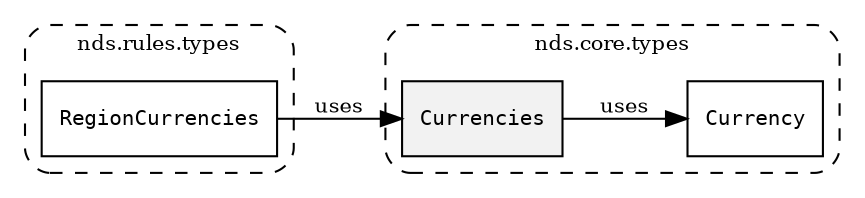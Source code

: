 /**
 * This dot file creates symbol collaboration diagram for Currencies.
 */
digraph ZSERIO
{
    node [shape=box, fontsize=10];
    rankdir="LR";
    fontsize=10;
    tooltip="Currencies collaboration diagram";

    subgraph "cluster_nds.core.types"
    {
        style="dashed, rounded";
        label="nds.core.types";
        tooltip="Package nds.core.types";
        href="../../../content/packages/nds.core.types.html#Package-nds-core-types";
        target="_parent";

        "Currencies" [style="filled", fillcolor="#0000000D", target="_parent", label=<<font face="monospace"><table align="center" border="0" cellspacing="0" cellpadding="0"><tr><td href="../../../content/packages/nds.core.types.html#Structure-Currencies" title="Structure defined in nds.core.types">Currencies</td></tr></table></font>>];
        "Currency" [target="_parent", label=<<font face="monospace"><table align="center" border="0" cellspacing="0" cellpadding="0"><tr><td href="../../../content/packages/nds.core.types.html#Enum-Currency" title="Enum defined in nds.core.types">Currency</td></tr></table></font>>];
    }

    subgraph "cluster_nds.rules.types"
    {
        style="dashed, rounded";
        label="nds.rules.types";
        tooltip="Package nds.rules.types";
        href="../../../content/packages/nds.rules.types.html#Package-nds-rules-types";
        target="_parent";

        "RegionCurrencies" [target="_parent", label=<<font face="monospace"><table align="center" border="0" cellspacing="0" cellpadding="0"><tr><td href="../../../content/packages/nds.rules.types.html#Subtype-RegionCurrencies" title="Subtype defined in nds.rules.types">RegionCurrencies</td></tr></table></font>>];
    }

    "Currencies" -> "Currency" [label="uses", fontsize=10];
    "RegionCurrencies" -> "Currencies" [label="uses", fontsize=10];
}
